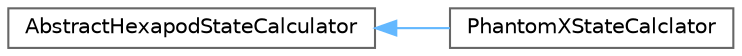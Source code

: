 digraph "クラス階層図"
{
 // LATEX_PDF_SIZE
  bgcolor="transparent";
  edge [fontname=Helvetica,fontsize=10,labelfontname=Helvetica,labelfontsize=10];
  node [fontname=Helvetica,fontsize=10,shape=box,height=0.2,width=0.4];
  rankdir="LR";
  Node0 [id="Node000000",label="AbstractHexapodStateCalculator",height=0.2,width=0.4,color="grey40", fillcolor="white", style="filled",URL="$class_abstract_hexapod_state_calculator.html",tooltip="ロボットの状態を計算するクラスの抽象クラス．   このクラスを継承して，具体的なロボット(例えばphantomXとかAUSRAとか)の状態を計算するクラスを作成する．   スレッドセーフなクラスにするこ..."];
  Node0 -> Node1 [id="edge1_Node000000_Node000001",dir="back",color="steelblue1",style="solid",tooltip=" "];
  Node1 [id="Node000001",label="PhantomXStateCalclator",height=0.2,width=0.4,color="grey40", fillcolor="white", style="filled",URL="$class_phantom_x_state_calclator.html",tooltip=" "];
}
